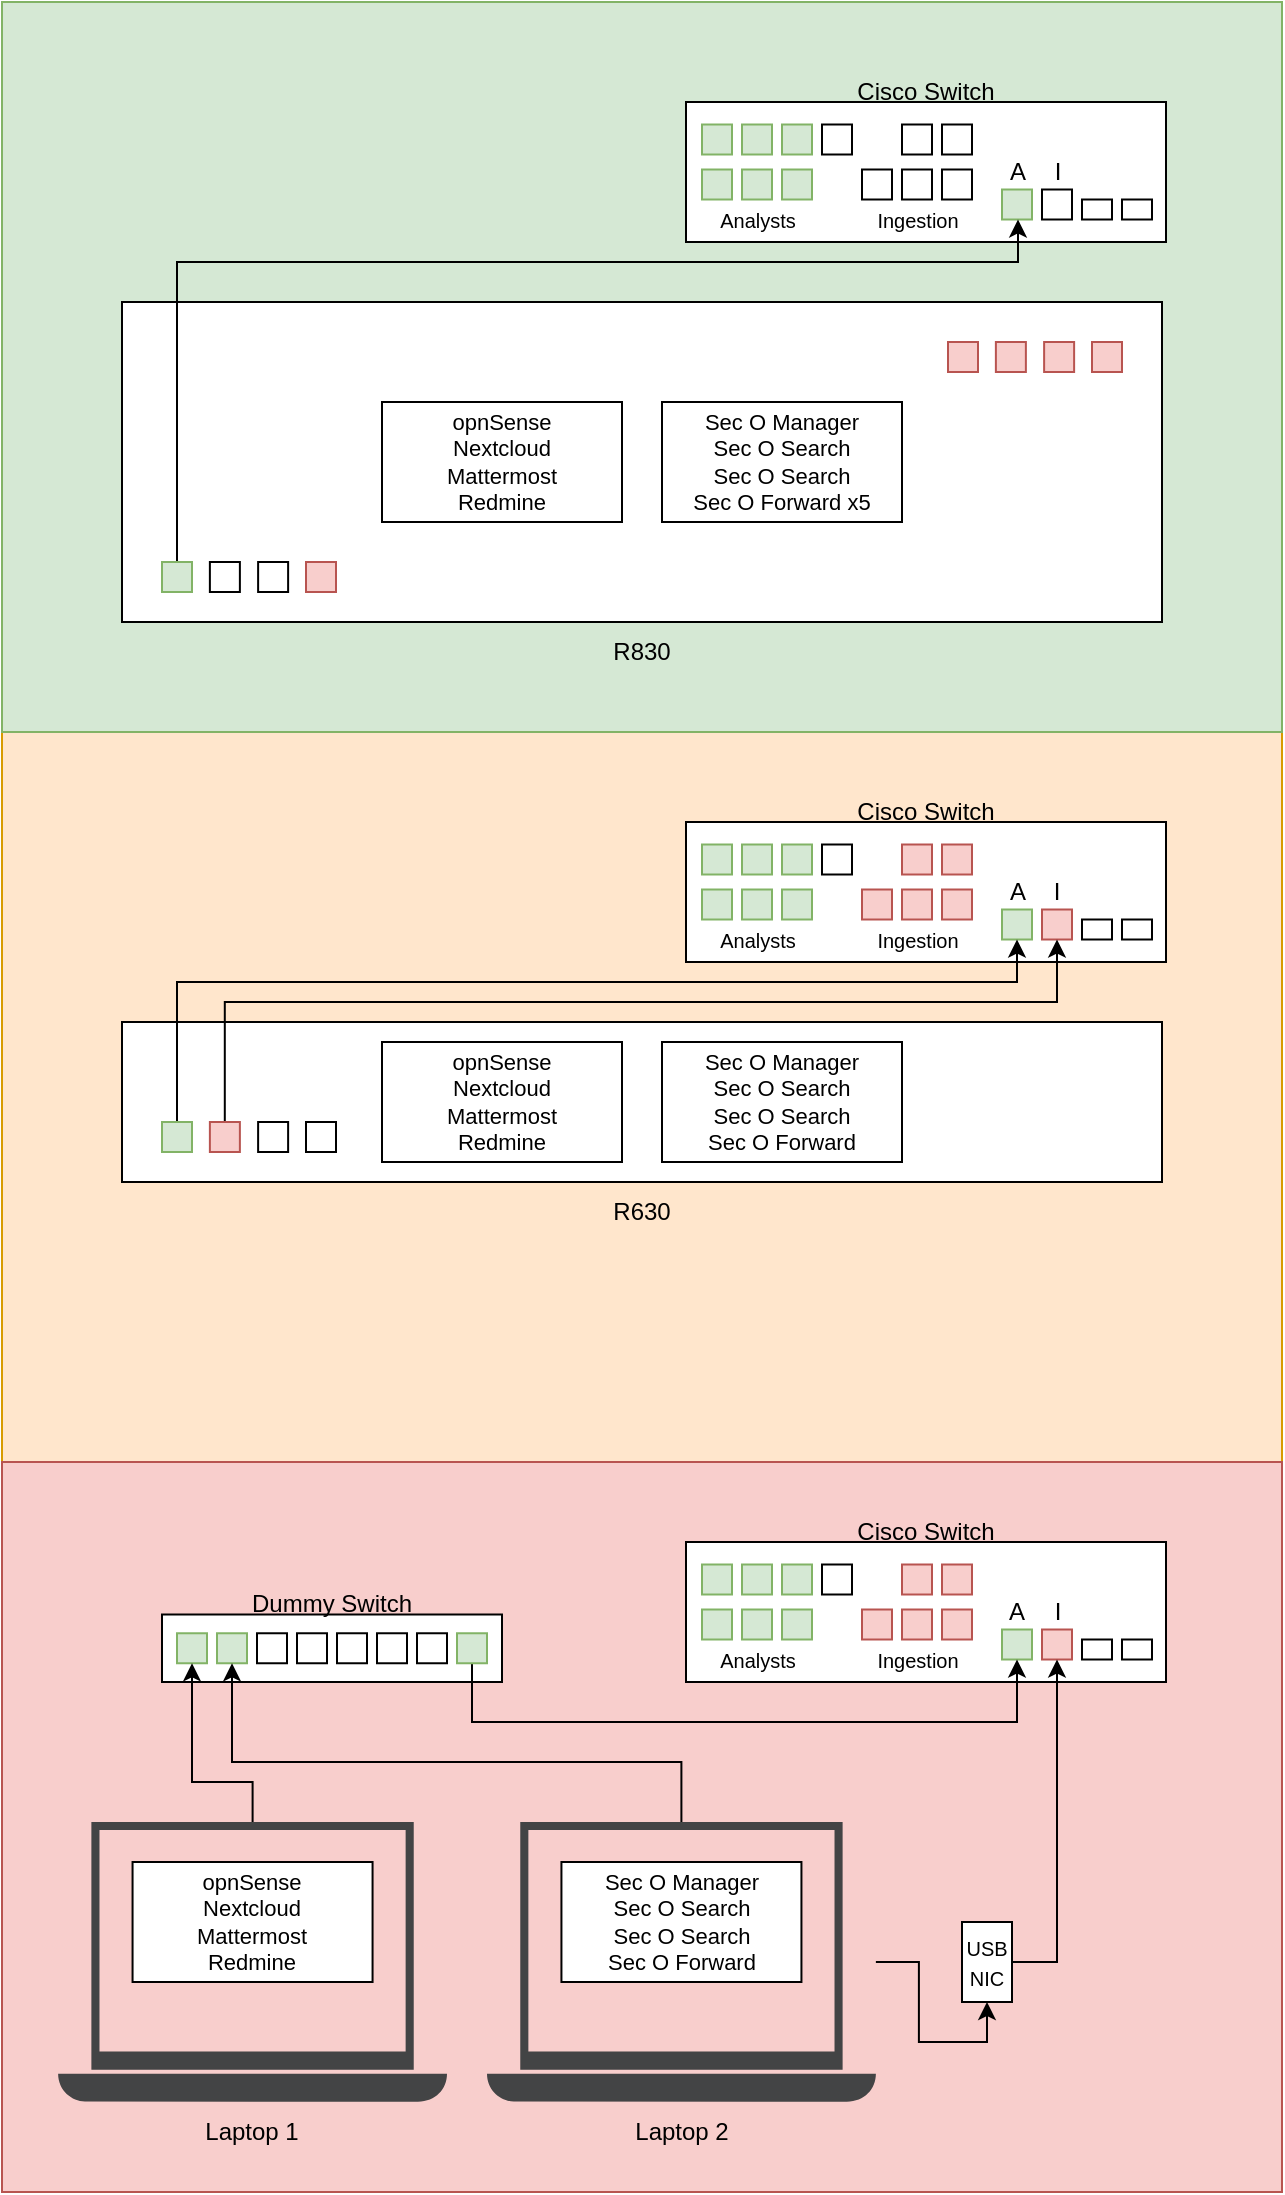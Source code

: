 <mxfile version="22.1.4" type="device">
  <diagram name="Page-1" id="0xaqFuu1FLNw21isrRss">
    <mxGraphModel dx="1434" dy="1548" grid="1" gridSize="10" guides="1" tooltips="1" connect="1" arrows="1" fold="1" page="0" pageScale="1" pageWidth="850" pageHeight="1100" math="0" shadow="0">
      <root>
        <mxCell id="0" />
        <mxCell id="1" parent="0" />
        <mxCell id="2_6bNCuFECE9xtnycLQh-4" value="" style="rounded=0;whiteSpace=wrap;html=1;fillColor=#ffe6cc;strokeColor=#d79b00;" vertex="1" parent="1">
          <mxGeometry x="60" y="-265" width="640" height="365" as="geometry" />
        </mxCell>
        <mxCell id="2_6bNCuFECE9xtnycLQh-5" value="" style="rounded=0;whiteSpace=wrap;html=1;fillColor=#f8cecc;strokeColor=#b85450;" vertex="1" parent="1">
          <mxGeometry x="60" y="100" width="640" height="365" as="geometry" />
        </mxCell>
        <mxCell id="2_6bNCuFECE9xtnycLQh-1" value="" style="rounded=0;whiteSpace=wrap;html=1;fillColor=#d5e8d4;strokeColor=#82b366;" vertex="1" parent="1">
          <mxGeometry x="60" y="-630" width="640" height="365" as="geometry" />
        </mxCell>
        <mxCell id="Hib1V2TqkYddtpertsbL-1" value="" style="rounded=0;whiteSpace=wrap;html=1;" parent="1" vertex="1">
          <mxGeometry x="402" y="140" width="240" height="70" as="geometry" />
        </mxCell>
        <mxCell id="Hib1V2TqkYddtpertsbL-2" value="" style="whiteSpace=wrap;html=1;aspect=fixed;fillColor=#d5e8d4;strokeColor=#82b366;" parent="1" vertex="1">
          <mxGeometry x="410" y="151.25" width="15" height="15" as="geometry" />
        </mxCell>
        <mxCell id="Hib1V2TqkYddtpertsbL-6" value="" style="rounded=0;whiteSpace=wrap;html=1;" parent="1" vertex="1">
          <mxGeometry x="600" y="188.75" width="15" height="10" as="geometry" />
        </mxCell>
        <mxCell id="Hib1V2TqkYddtpertsbL-10" value="" style="rounded=0;whiteSpace=wrap;html=1;" parent="1" vertex="1">
          <mxGeometry x="620" y="188.75" width="15" height="10" as="geometry" />
        </mxCell>
        <mxCell id="Hib1V2TqkYddtpertsbL-11" value="" style="whiteSpace=wrap;html=1;aspect=fixed;fillColor=#d5e8d4;strokeColor=#82b366;" parent="1" vertex="1">
          <mxGeometry x="430" y="151.25" width="15" height="15" as="geometry" />
        </mxCell>
        <mxCell id="Hib1V2TqkYddtpertsbL-12" value="" style="whiteSpace=wrap;html=1;aspect=fixed;fillColor=#d5e8d4;strokeColor=#82b366;" parent="1" vertex="1">
          <mxGeometry x="450" y="151.25" width="15" height="15" as="geometry" />
        </mxCell>
        <mxCell id="Hib1V2TqkYddtpertsbL-13" value="" style="whiteSpace=wrap;html=1;aspect=fixed;fillColor=#f8cecc;strokeColor=#b85450;" parent="1" vertex="1">
          <mxGeometry x="530" y="151.25" width="15" height="15" as="geometry" />
        </mxCell>
        <mxCell id="Hib1V2TqkYddtpertsbL-15" value="" style="whiteSpace=wrap;html=1;aspect=fixed;fillColor=#f8cecc;strokeColor=#b85450;" parent="1" vertex="1">
          <mxGeometry x="510" y="151.25" width="15" height="15" as="geometry" />
        </mxCell>
        <mxCell id="Hib1V2TqkYddtpertsbL-16" value="" style="whiteSpace=wrap;html=1;aspect=fixed;fillColor=#d5e8d4;strokeColor=#82b366;" parent="1" vertex="1">
          <mxGeometry x="450" y="173.75" width="15" height="15" as="geometry" />
        </mxCell>
        <mxCell id="Hib1V2TqkYddtpertsbL-17" value="" style="whiteSpace=wrap;html=1;aspect=fixed;fillColor=#d5e8d4;strokeColor=#82b366;" parent="1" vertex="1">
          <mxGeometry x="410" y="173.75" width="15" height="15" as="geometry" />
        </mxCell>
        <mxCell id="Hib1V2TqkYddtpertsbL-18" value="" style="whiteSpace=wrap;html=1;aspect=fixed;fillColor=#d5e8d4;strokeColor=#82b366;" parent="1" vertex="1">
          <mxGeometry x="430" y="173.75" width="15" height="15" as="geometry" />
        </mxCell>
        <mxCell id="Hib1V2TqkYddtpertsbL-19" value="" style="whiteSpace=wrap;html=1;aspect=fixed;fillColor=#f8cecc;strokeColor=#b85450;" parent="1" vertex="1">
          <mxGeometry x="530" y="173.75" width="15" height="15" as="geometry" />
        </mxCell>
        <mxCell id="Hib1V2TqkYddtpertsbL-20" value="" style="whiteSpace=wrap;html=1;aspect=fixed;fillColor=#f8cecc;strokeColor=#b85450;" parent="1" vertex="1">
          <mxGeometry x="490" y="173.75" width="15" height="15" as="geometry" />
        </mxCell>
        <mxCell id="Hib1V2TqkYddtpertsbL-21" value="" style="whiteSpace=wrap;html=1;aspect=fixed;fillColor=#f8cecc;strokeColor=#b85450;" parent="1" vertex="1">
          <mxGeometry x="510" y="173.75" width="15" height="15" as="geometry" />
        </mxCell>
        <mxCell id="Hib1V2TqkYddtpertsbL-24" value="" style="whiteSpace=wrap;html=1;aspect=fixed;fillColor=#f8cecc;strokeColor=#b85450;" parent="1" vertex="1">
          <mxGeometry x="580" y="183.75" width="15" height="15" as="geometry" />
        </mxCell>
        <mxCell id="Hib1V2TqkYddtpertsbL-25" value="" style="whiteSpace=wrap;html=1;aspect=fixed;fillColor=#d5e8d4;strokeColor=#82b366;" parent="1" vertex="1">
          <mxGeometry x="560" y="183.75" width="15" height="15" as="geometry" />
        </mxCell>
        <mxCell id="Hib1V2TqkYddtpertsbL-45" style="edgeStyle=orthogonalEdgeStyle;rounded=0;orthogonalLoop=1;jettySize=auto;html=1;entryX=0.5;entryY=1;entryDx=0;entryDy=0;" parent="1" source="Hib1V2TqkYddtpertsbL-26" target="Hib1V2TqkYddtpertsbL-38" edge="1">
          <mxGeometry relative="1" as="geometry" />
        </mxCell>
        <mxCell id="Hib1V2TqkYddtpertsbL-26" value="" style="sketch=0;pointerEvents=1;shadow=0;dashed=0;html=1;strokeColor=none;fillColor=#434445;aspect=fixed;labelPosition=center;verticalLabelPosition=bottom;verticalAlign=top;align=center;outlineConnect=0;shape=mxgraph.vvd.laptop;" parent="1" vertex="1">
          <mxGeometry x="302.5" y="280" width="194.44" height="140" as="geometry" />
        </mxCell>
        <mxCell id="Hib1V2TqkYddtpertsbL-27" value="" style="sketch=0;pointerEvents=1;shadow=0;dashed=0;html=1;strokeColor=none;fillColor=#434445;aspect=fixed;labelPosition=center;verticalLabelPosition=bottom;verticalAlign=top;align=center;outlineConnect=0;shape=mxgraph.vvd.laptop;" parent="1" vertex="1">
          <mxGeometry x="88.06" y="280" width="194.44" height="140" as="geometry" />
        </mxCell>
        <mxCell id="Hib1V2TqkYddtpertsbL-28" value="" style="rounded=0;whiteSpace=wrap;html=1;" parent="1" vertex="1">
          <mxGeometry x="140" y="176.25" width="170" height="33.75" as="geometry" />
        </mxCell>
        <mxCell id="Hib1V2TqkYddtpertsbL-29" value="" style="whiteSpace=wrap;html=1;aspect=fixed;fillColor=#d5e8d4;strokeColor=#82b366;" parent="1" vertex="1">
          <mxGeometry x="147.5" y="185.63" width="15" height="15" as="geometry" />
        </mxCell>
        <mxCell id="Hib1V2TqkYddtpertsbL-30" value="" style="whiteSpace=wrap;html=1;aspect=fixed;fillColor=#d5e8d4;strokeColor=#82b366;" parent="1" vertex="1">
          <mxGeometry x="167.5" y="185.63" width="15" height="15" as="geometry" />
        </mxCell>
        <mxCell id="Hib1V2TqkYddtpertsbL-31" value="" style="whiteSpace=wrap;html=1;aspect=fixed;" parent="1" vertex="1">
          <mxGeometry x="187.5" y="185.63" width="15" height="15" as="geometry" />
        </mxCell>
        <mxCell id="Hib1V2TqkYddtpertsbL-32" value="" style="whiteSpace=wrap;html=1;aspect=fixed;" parent="1" vertex="1">
          <mxGeometry x="207.5" y="185.63" width="15" height="15" as="geometry" />
        </mxCell>
        <mxCell id="Hib1V2TqkYddtpertsbL-33" value="" style="whiteSpace=wrap;html=1;aspect=fixed;" parent="1" vertex="1">
          <mxGeometry x="227.5" y="185.63" width="15" height="15" as="geometry" />
        </mxCell>
        <mxCell id="Hib1V2TqkYddtpertsbL-34" value="" style="whiteSpace=wrap;html=1;aspect=fixed;" parent="1" vertex="1">
          <mxGeometry x="247.5" y="185.63" width="15" height="15" as="geometry" />
        </mxCell>
        <mxCell id="Hib1V2TqkYddtpertsbL-35" value="" style="whiteSpace=wrap;html=1;aspect=fixed;" parent="1" vertex="1">
          <mxGeometry x="267.5" y="185.63" width="15" height="15" as="geometry" />
        </mxCell>
        <mxCell id="Hib1V2TqkYddtpertsbL-53" style="edgeStyle=orthogonalEdgeStyle;rounded=0;orthogonalLoop=1;jettySize=auto;html=1;entryX=0.5;entryY=1;entryDx=0;entryDy=0;" parent="1" source="Hib1V2TqkYddtpertsbL-36" target="Hib1V2TqkYddtpertsbL-25" edge="1">
          <mxGeometry relative="1" as="geometry">
            <Array as="points">
              <mxPoint x="295" y="230" />
              <mxPoint x="568" y="230" />
            </Array>
          </mxGeometry>
        </mxCell>
        <mxCell id="Hib1V2TqkYddtpertsbL-36" value="" style="whiteSpace=wrap;html=1;aspect=fixed;fillColor=#d5e8d4;strokeColor=#82b366;" parent="1" vertex="1">
          <mxGeometry x="287.5" y="185.63" width="15" height="15" as="geometry" />
        </mxCell>
        <mxCell id="Hib1V2TqkYddtpertsbL-46" style="edgeStyle=orthogonalEdgeStyle;rounded=0;orthogonalLoop=1;jettySize=auto;html=1;entryX=0.5;entryY=1;entryDx=0;entryDy=0;" parent="1" source="Hib1V2TqkYddtpertsbL-38" target="Hib1V2TqkYddtpertsbL-24" edge="1">
          <mxGeometry relative="1" as="geometry" />
        </mxCell>
        <mxCell id="Hib1V2TqkYddtpertsbL-38" value="&lt;font style=&quot;font-size: 10px;&quot;&gt;USB NIC&lt;/font&gt;" style="rounded=0;whiteSpace=wrap;html=1;" parent="1" vertex="1">
          <mxGeometry x="540" y="330" width="25" height="40" as="geometry" />
        </mxCell>
        <mxCell id="Hib1V2TqkYddtpertsbL-51" style="edgeStyle=orthogonalEdgeStyle;rounded=0;orthogonalLoop=1;jettySize=auto;html=1;entryX=0.5;entryY=1;entryDx=0;entryDy=0;" parent="1" source="Hib1V2TqkYddtpertsbL-27" target="Hib1V2TqkYddtpertsbL-29" edge="1">
          <mxGeometry relative="1" as="geometry">
            <Array as="points">
              <mxPoint x="185" y="260" />
              <mxPoint x="155" y="260" />
            </Array>
          </mxGeometry>
        </mxCell>
        <mxCell id="Hib1V2TqkYddtpertsbL-52" style="edgeStyle=orthogonalEdgeStyle;rounded=0;orthogonalLoop=1;jettySize=auto;html=1;entryX=0.5;entryY=1;entryDx=0;entryDy=0;" parent="1" source="Hib1V2TqkYddtpertsbL-26" target="Hib1V2TqkYddtpertsbL-30" edge="1">
          <mxGeometry relative="1" as="geometry">
            <Array as="points">
              <mxPoint x="400" y="250" />
              <mxPoint x="175" y="250" />
            </Array>
          </mxGeometry>
        </mxCell>
        <mxCell id="Hib1V2TqkYddtpertsbL-54" value="" style="whiteSpace=wrap;html=1;aspect=fixed;" parent="1" vertex="1">
          <mxGeometry x="470" y="151.25" width="15" height="15" as="geometry" />
        </mxCell>
        <mxCell id="Hib1V2TqkYddtpertsbL-55" value="&lt;div style=&quot;font-size: 11px;&quot;&gt;&lt;font style=&quot;font-size: 11px;&quot;&gt;opnSense&lt;/font&gt;&lt;/div&gt;&lt;div style=&quot;font-size: 11px;&quot;&gt;&lt;font style=&quot;font-size: 11px;&quot;&gt;Nextcloud&lt;/font&gt;&lt;/div&gt;&lt;div style=&quot;font-size: 11px;&quot;&gt;&lt;font style=&quot;font-size: 11px;&quot;&gt;Mattermost&lt;/font&gt;&lt;/div&gt;&lt;div style=&quot;font-size: 11px;&quot;&gt;&lt;font style=&quot;font-size: 11px;&quot;&gt;Redmine&lt;br&gt;&lt;/font&gt;&lt;/div&gt;" style="rounded=0;whiteSpace=wrap;html=1;" parent="1" vertex="1">
          <mxGeometry x="125.28" y="300" width="120" height="60" as="geometry" />
        </mxCell>
        <mxCell id="Hib1V2TqkYddtpertsbL-56" value="&lt;div style=&quot;font-size: 11px;&quot;&gt;&lt;font style=&quot;font-size: 11px;&quot;&gt;Sec O Manager&lt;/font&gt;&lt;/div&gt;&lt;div style=&quot;font-size: 11px;&quot;&gt;&lt;font style=&quot;font-size: 11px;&quot;&gt;Sec O Search&lt;/font&gt;&lt;/div&gt;&lt;div style=&quot;font-size: 11px;&quot;&gt;&lt;font style=&quot;font-size: 11px;&quot;&gt;Sec O Search&lt;/font&gt;&lt;/div&gt;&lt;div style=&quot;font-size: 11px;&quot;&gt;&lt;font style=&quot;font-size: 11px;&quot;&gt;Sec O Forward&lt;font style=&quot;font-size: 11px;&quot;&gt;&lt;br&gt;&lt;/font&gt;&lt;/font&gt;&lt;/div&gt;" style="rounded=0;whiteSpace=wrap;html=1;" parent="1" vertex="1">
          <mxGeometry x="339.72" y="300" width="120" height="60" as="geometry" />
        </mxCell>
        <mxCell id="Hib1V2TqkYddtpertsbL-59" value="Cisco Switch" style="text;html=1;strokeColor=none;fillColor=none;align=center;verticalAlign=middle;whiteSpace=wrap;rounded=0;" parent="1" vertex="1">
          <mxGeometry x="473" y="120" width="98" height="30" as="geometry" />
        </mxCell>
        <mxCell id="Hib1V2TqkYddtpertsbL-60" value="Dummy Switch" style="text;html=1;strokeColor=none;fillColor=none;align=center;verticalAlign=middle;whiteSpace=wrap;rounded=0;" parent="1" vertex="1">
          <mxGeometry x="176" y="155.63" width="98" height="30" as="geometry" />
        </mxCell>
        <mxCell id="Hib1V2TqkYddtpertsbL-61" value="Laptop 1" style="text;html=1;strokeColor=none;fillColor=none;align=center;verticalAlign=middle;whiteSpace=wrap;rounded=0;" parent="1" vertex="1">
          <mxGeometry x="136.28" y="420" width="98" height="30" as="geometry" />
        </mxCell>
        <mxCell id="Hib1V2TqkYddtpertsbL-62" value="Laptop 2" style="text;html=1;strokeColor=none;fillColor=none;align=center;verticalAlign=middle;whiteSpace=wrap;rounded=0;" parent="1" vertex="1">
          <mxGeometry x="350.72" y="420" width="98" height="30" as="geometry" />
        </mxCell>
        <mxCell id="Hib1V2TqkYddtpertsbL-63" value="&lt;font style=&quot;font-size: 10px;&quot;&gt;Analysts&lt;/font&gt;" style="text;html=1;strokeColor=none;fillColor=none;align=center;verticalAlign=middle;whiteSpace=wrap;rounded=0;" parent="1" vertex="1">
          <mxGeometry x="388.5" y="183.75" width="98" height="30" as="geometry" />
        </mxCell>
        <mxCell id="Hib1V2TqkYddtpertsbL-64" value="&lt;font style=&quot;font-size: 10px;&quot;&gt;Ingestion&lt;/font&gt;" style="text;html=1;align=center;verticalAlign=middle;whiteSpace=wrap;rounded=0;" parent="1" vertex="1">
          <mxGeometry x="468.5" y="183.75" width="98" height="30" as="geometry" />
        </mxCell>
        <mxCell id="Hib1V2TqkYddtpertsbL-65" value="A" style="text;html=1;strokeColor=none;fillColor=none;align=center;verticalAlign=middle;whiteSpace=wrap;rounded=0;" parent="1" vertex="1">
          <mxGeometry x="559.25" y="165" width="16.5" height="20" as="geometry" />
        </mxCell>
        <mxCell id="Hib1V2TqkYddtpertsbL-66" value="I" style="text;html=1;strokeColor=none;fillColor=none;align=center;verticalAlign=middle;whiteSpace=wrap;rounded=0;" parent="1" vertex="1">
          <mxGeometry x="578.34" y="165" width="20.44" height="20" as="geometry" />
        </mxCell>
        <mxCell id="Hib1V2TqkYddtpertsbL-68" value="" style="rounded=0;whiteSpace=wrap;html=1;" parent="1" vertex="1">
          <mxGeometry x="402" y="-220" width="240" height="70" as="geometry" />
        </mxCell>
        <mxCell id="Hib1V2TqkYddtpertsbL-69" value="" style="whiteSpace=wrap;html=1;aspect=fixed;fillColor=#d5e8d4;strokeColor=#82b366;" parent="1" vertex="1">
          <mxGeometry x="410" y="-208.75" width="15" height="15" as="geometry" />
        </mxCell>
        <mxCell id="Hib1V2TqkYddtpertsbL-70" value="" style="rounded=0;whiteSpace=wrap;html=1;" parent="1" vertex="1">
          <mxGeometry x="600" y="-171.25" width="15" height="10" as="geometry" />
        </mxCell>
        <mxCell id="Hib1V2TqkYddtpertsbL-71" value="" style="rounded=0;whiteSpace=wrap;html=1;" parent="1" vertex="1">
          <mxGeometry x="620" y="-171.25" width="15" height="10" as="geometry" />
        </mxCell>
        <mxCell id="Hib1V2TqkYddtpertsbL-72" value="" style="whiteSpace=wrap;html=1;aspect=fixed;fillColor=#d5e8d4;strokeColor=#82b366;" parent="1" vertex="1">
          <mxGeometry x="430" y="-208.75" width="15" height="15" as="geometry" />
        </mxCell>
        <mxCell id="Hib1V2TqkYddtpertsbL-73" value="" style="whiteSpace=wrap;html=1;aspect=fixed;fillColor=#d5e8d4;strokeColor=#82b366;" parent="1" vertex="1">
          <mxGeometry x="450" y="-208.75" width="15" height="15" as="geometry" />
        </mxCell>
        <mxCell id="Hib1V2TqkYddtpertsbL-74" value="" style="whiteSpace=wrap;html=1;aspect=fixed;fillColor=#f8cecc;strokeColor=#b85450;" parent="1" vertex="1">
          <mxGeometry x="530" y="-208.75" width="15" height="15" as="geometry" />
        </mxCell>
        <mxCell id="Hib1V2TqkYddtpertsbL-75" value="" style="whiteSpace=wrap;html=1;aspect=fixed;fillColor=#f8cecc;strokeColor=#b85450;" parent="1" vertex="1">
          <mxGeometry x="510" y="-208.75" width="15" height="15" as="geometry" />
        </mxCell>
        <mxCell id="Hib1V2TqkYddtpertsbL-76" value="" style="whiteSpace=wrap;html=1;aspect=fixed;fillColor=#d5e8d4;strokeColor=#82b366;" parent="1" vertex="1">
          <mxGeometry x="450" y="-186.25" width="15" height="15" as="geometry" />
        </mxCell>
        <mxCell id="Hib1V2TqkYddtpertsbL-77" value="" style="whiteSpace=wrap;html=1;aspect=fixed;fillColor=#d5e8d4;strokeColor=#82b366;" parent="1" vertex="1">
          <mxGeometry x="410" y="-186.25" width="15" height="15" as="geometry" />
        </mxCell>
        <mxCell id="Hib1V2TqkYddtpertsbL-78" value="" style="whiteSpace=wrap;html=1;aspect=fixed;fillColor=#d5e8d4;strokeColor=#82b366;" parent="1" vertex="1">
          <mxGeometry x="430" y="-186.25" width="15" height="15" as="geometry" />
        </mxCell>
        <mxCell id="Hib1V2TqkYddtpertsbL-79" value="" style="whiteSpace=wrap;html=1;aspect=fixed;fillColor=#f8cecc;strokeColor=#b85450;" parent="1" vertex="1">
          <mxGeometry x="530" y="-186.25" width="15" height="15" as="geometry" />
        </mxCell>
        <mxCell id="Hib1V2TqkYddtpertsbL-80" value="" style="whiteSpace=wrap;html=1;aspect=fixed;fillColor=#f8cecc;strokeColor=#b85450;" parent="1" vertex="1">
          <mxGeometry x="490" y="-186.25" width="15" height="15" as="geometry" />
        </mxCell>
        <mxCell id="Hib1V2TqkYddtpertsbL-81" value="" style="whiteSpace=wrap;html=1;aspect=fixed;fillColor=#f8cecc;strokeColor=#b85450;" parent="1" vertex="1">
          <mxGeometry x="510" y="-186.25" width="15" height="15" as="geometry" />
        </mxCell>
        <mxCell id="Hib1V2TqkYddtpertsbL-82" value="" style="whiteSpace=wrap;html=1;aspect=fixed;fillColor=#f8cecc;strokeColor=#b85450;" parent="1" vertex="1">
          <mxGeometry x="580" y="-176.25" width="15" height="15" as="geometry" />
        </mxCell>
        <mxCell id="Hib1V2TqkYddtpertsbL-83" value="" style="whiteSpace=wrap;html=1;aspect=fixed;fillColor=#d5e8d4;strokeColor=#82b366;" parent="1" vertex="1">
          <mxGeometry x="560" y="-176.25" width="15" height="15" as="geometry" />
        </mxCell>
        <mxCell id="Hib1V2TqkYddtpertsbL-84" value="" style="whiteSpace=wrap;html=1;aspect=fixed;" parent="1" vertex="1">
          <mxGeometry x="470" y="-208.75" width="15" height="15" as="geometry" />
        </mxCell>
        <mxCell id="Hib1V2TqkYddtpertsbL-85" value="Cisco Switch" style="text;html=1;strokeColor=none;fillColor=none;align=center;verticalAlign=middle;whiteSpace=wrap;rounded=0;" parent="1" vertex="1">
          <mxGeometry x="473" y="-240" width="98" height="30" as="geometry" />
        </mxCell>
        <mxCell id="Hib1V2TqkYddtpertsbL-86" value="&lt;font style=&quot;font-size: 10px;&quot;&gt;Analysts&lt;/font&gt;" style="text;html=1;strokeColor=none;fillColor=none;align=center;verticalAlign=middle;whiteSpace=wrap;rounded=0;" parent="1" vertex="1">
          <mxGeometry x="411.75" y="-176.25" width="51.5" height="30" as="geometry" />
        </mxCell>
        <mxCell id="Hib1V2TqkYddtpertsbL-87" value="&lt;font style=&quot;font-size: 10px;&quot;&gt;Ingestion&lt;/font&gt;" style="text;html=1;strokeColor=none;fillColor=none;align=center;verticalAlign=middle;whiteSpace=wrap;rounded=0;" parent="1" vertex="1">
          <mxGeometry x="491.75" y="-176.25" width="51.5" height="30" as="geometry" />
        </mxCell>
        <mxCell id="Hib1V2TqkYddtpertsbL-88" value="A" style="text;html=1;strokeColor=none;fillColor=none;align=center;verticalAlign=middle;whiteSpace=wrap;rounded=0;" parent="1" vertex="1">
          <mxGeometry x="556.75" y="-195" width="21.5" height="20" as="geometry" />
        </mxCell>
        <mxCell id="Hib1V2TqkYddtpertsbL-89" value="I" style="text;html=1;strokeColor=none;fillColor=none;align=center;verticalAlign=middle;whiteSpace=wrap;rounded=0;" parent="1" vertex="1">
          <mxGeometry x="579.25" y="-195" width="16.5" height="20" as="geometry" />
        </mxCell>
        <mxCell id="Hib1V2TqkYddtpertsbL-90" value="" style="rounded=0;whiteSpace=wrap;html=1;" parent="1" vertex="1">
          <mxGeometry x="402" y="-580" width="240" height="70" as="geometry" />
        </mxCell>
        <mxCell id="Hib1V2TqkYddtpertsbL-91" value="" style="whiteSpace=wrap;html=1;aspect=fixed;fillColor=#d5e8d4;strokeColor=#82b366;" parent="1" vertex="1">
          <mxGeometry x="410" y="-568.75" width="15" height="15" as="geometry" />
        </mxCell>
        <mxCell id="Hib1V2TqkYddtpertsbL-92" value="" style="rounded=0;whiteSpace=wrap;html=1;" parent="1" vertex="1">
          <mxGeometry x="600" y="-531.25" width="15" height="10" as="geometry" />
        </mxCell>
        <mxCell id="Hib1V2TqkYddtpertsbL-93" value="" style="rounded=0;whiteSpace=wrap;html=1;" parent="1" vertex="1">
          <mxGeometry x="620" y="-531.25" width="15" height="10" as="geometry" />
        </mxCell>
        <mxCell id="Hib1V2TqkYddtpertsbL-94" value="" style="whiteSpace=wrap;html=1;aspect=fixed;fillColor=#d5e8d4;strokeColor=#82b366;" parent="1" vertex="1">
          <mxGeometry x="430" y="-568.75" width="15" height="15" as="geometry" />
        </mxCell>
        <mxCell id="Hib1V2TqkYddtpertsbL-95" value="" style="whiteSpace=wrap;html=1;aspect=fixed;fillColor=#d5e8d4;strokeColor=#82b366;" parent="1" vertex="1">
          <mxGeometry x="450" y="-568.75" width="15" height="15" as="geometry" />
        </mxCell>
        <mxCell id="Hib1V2TqkYddtpertsbL-96" value="" style="whiteSpace=wrap;html=1;aspect=fixed;" parent="1" vertex="1">
          <mxGeometry x="530" y="-568.75" width="15" height="15" as="geometry" />
        </mxCell>
        <mxCell id="Hib1V2TqkYddtpertsbL-97" value="" style="whiteSpace=wrap;html=1;aspect=fixed;" parent="1" vertex="1">
          <mxGeometry x="510" y="-568.75" width="15" height="15" as="geometry" />
        </mxCell>
        <mxCell id="Hib1V2TqkYddtpertsbL-98" value="" style="whiteSpace=wrap;html=1;aspect=fixed;fillColor=#d5e8d4;strokeColor=#82b366;" parent="1" vertex="1">
          <mxGeometry x="450" y="-546.25" width="15" height="15" as="geometry" />
        </mxCell>
        <mxCell id="Hib1V2TqkYddtpertsbL-99" value="" style="whiteSpace=wrap;html=1;aspect=fixed;fillColor=#d5e8d4;strokeColor=#82b366;" parent="1" vertex="1">
          <mxGeometry x="410" y="-546.25" width="15" height="15" as="geometry" />
        </mxCell>
        <mxCell id="Hib1V2TqkYddtpertsbL-100" value="" style="whiteSpace=wrap;html=1;aspect=fixed;fillColor=#d5e8d4;strokeColor=#82b366;" parent="1" vertex="1">
          <mxGeometry x="430" y="-546.25" width="15" height="15" as="geometry" />
        </mxCell>
        <mxCell id="Hib1V2TqkYddtpertsbL-101" value="" style="whiteSpace=wrap;html=1;aspect=fixed;" parent="1" vertex="1">
          <mxGeometry x="530" y="-546.25" width="15" height="15" as="geometry" />
        </mxCell>
        <mxCell id="Hib1V2TqkYddtpertsbL-102" value="" style="whiteSpace=wrap;html=1;aspect=fixed;" parent="1" vertex="1">
          <mxGeometry x="490" y="-546.25" width="15" height="15" as="geometry" />
        </mxCell>
        <mxCell id="Hib1V2TqkYddtpertsbL-103" value="" style="whiteSpace=wrap;html=1;aspect=fixed;" parent="1" vertex="1">
          <mxGeometry x="510" y="-546.25" width="15" height="15" as="geometry" />
        </mxCell>
        <mxCell id="Hib1V2TqkYddtpertsbL-104" value="" style="whiteSpace=wrap;html=1;aspect=fixed;" parent="1" vertex="1">
          <mxGeometry x="580" y="-536.25" width="15" height="15" as="geometry" />
        </mxCell>
        <mxCell id="Hib1V2TqkYddtpertsbL-105" value="" style="whiteSpace=wrap;html=1;aspect=fixed;fillColor=#d5e8d4;strokeColor=#82b366;" parent="1" vertex="1">
          <mxGeometry x="560" y="-536.25" width="15" height="15" as="geometry" />
        </mxCell>
        <mxCell id="Hib1V2TqkYddtpertsbL-106" value="" style="whiteSpace=wrap;html=1;aspect=fixed;" parent="1" vertex="1">
          <mxGeometry x="470" y="-568.75" width="15" height="15" as="geometry" />
        </mxCell>
        <mxCell id="Hib1V2TqkYddtpertsbL-107" value="Cisco Switch" style="text;html=1;strokeColor=none;fillColor=none;align=center;verticalAlign=middle;whiteSpace=wrap;rounded=0;" parent="1" vertex="1">
          <mxGeometry x="473" y="-600" width="98" height="30" as="geometry" />
        </mxCell>
        <mxCell id="Hib1V2TqkYddtpertsbL-108" value="&lt;font style=&quot;font-size: 10px;&quot;&gt;Analysts&lt;/font&gt;" style="text;html=1;strokeColor=none;fillColor=none;align=center;verticalAlign=middle;whiteSpace=wrap;rounded=0;" parent="1" vertex="1">
          <mxGeometry x="411.75" y="-536.25" width="51.5" height="30" as="geometry" />
        </mxCell>
        <mxCell id="Hib1V2TqkYddtpertsbL-109" value="&lt;font style=&quot;font-size: 10px;&quot;&gt;Ingestion&lt;/font&gt;" style="text;html=1;strokeColor=none;fillColor=none;align=center;verticalAlign=middle;whiteSpace=wrap;rounded=0;" parent="1" vertex="1">
          <mxGeometry x="491.75" y="-536.25" width="51.5" height="30" as="geometry" />
        </mxCell>
        <mxCell id="Hib1V2TqkYddtpertsbL-110" value="A" style="text;html=1;strokeColor=none;fillColor=none;align=center;verticalAlign=middle;whiteSpace=wrap;rounded=0;" parent="1" vertex="1">
          <mxGeometry x="518.5" y="-560" width="98" height="30" as="geometry" />
        </mxCell>
        <mxCell id="Hib1V2TqkYddtpertsbL-111" value="I" style="text;html=1;strokeColor=none;fillColor=none;align=center;verticalAlign=middle;whiteSpace=wrap;rounded=0;" parent="1" vertex="1">
          <mxGeometry x="538.5" y="-560" width="98" height="30" as="geometry" />
        </mxCell>
        <mxCell id="Hib1V2TqkYddtpertsbL-112" value="" style="rounded=0;whiteSpace=wrap;html=1;" parent="1" vertex="1">
          <mxGeometry x="120" y="-480" width="520" height="160" as="geometry" />
        </mxCell>
        <mxCell id="Hib1V2TqkYddtpertsbL-113" value="" style="rounded=0;whiteSpace=wrap;html=1;" parent="1" vertex="1">
          <mxGeometry x="120" y="-120" width="520" height="80" as="geometry" />
        </mxCell>
        <mxCell id="Hib1V2TqkYddtpertsbL-114" value="R630" style="text;html=1;strokeColor=none;fillColor=none;align=center;verticalAlign=middle;whiteSpace=wrap;rounded=0;" parent="1" vertex="1">
          <mxGeometry x="331" y="-40" width="98" height="30" as="geometry" />
        </mxCell>
        <mxCell id="Hib1V2TqkYddtpertsbL-115" value="R830" style="text;html=1;strokeColor=none;fillColor=none;align=center;verticalAlign=middle;whiteSpace=wrap;rounded=0;" parent="1" vertex="1">
          <mxGeometry x="331" y="-320" width="98" height="30" as="geometry" />
        </mxCell>
        <mxCell id="Hib1V2TqkYddtpertsbL-116" value="" style="whiteSpace=wrap;html=1;aspect=fixed;fillColor=#f8cecc;strokeColor=#b85450;" parent="1" vertex="1">
          <mxGeometry x="533" y="-460" width="15" height="15" as="geometry" />
        </mxCell>
        <mxCell id="Hib1V2TqkYddtpertsbL-117" value="" style="whiteSpace=wrap;html=1;aspect=fixed;fillColor=#f8cecc;strokeColor=#b85450;" parent="1" vertex="1">
          <mxGeometry x="556.94" y="-460" width="15" height="15" as="geometry" />
        </mxCell>
        <mxCell id="Hib1V2TqkYddtpertsbL-118" value="" style="whiteSpace=wrap;html=1;aspect=fixed;fillColor=#f8cecc;strokeColor=#b85450;" parent="1" vertex="1">
          <mxGeometry x="605" y="-460" width="15" height="15" as="geometry" />
        </mxCell>
        <mxCell id="Hib1V2TqkYddtpertsbL-119" value="" style="whiteSpace=wrap;html=1;aspect=fixed;fillColor=#f8cecc;strokeColor=#b85450;" parent="1" vertex="1">
          <mxGeometry x="581.06" y="-460" width="15" height="15" as="geometry" />
        </mxCell>
        <mxCell id="Hib1V2TqkYddtpertsbL-120" value="" style="whiteSpace=wrap;html=1;aspect=fixed;fillColor=#f8cecc;strokeColor=#b85450;" parent="1" vertex="1">
          <mxGeometry x="212" y="-350" width="15" height="15" as="geometry" />
        </mxCell>
        <mxCell id="Hib1V2TqkYddtpertsbL-121" value="" style="whiteSpace=wrap;html=1;aspect=fixed;" parent="1" vertex="1">
          <mxGeometry x="188.06" y="-350" width="15" height="15" as="geometry" />
        </mxCell>
        <mxCell id="Hib1V2TqkYddtpertsbL-122" value="" style="whiteSpace=wrap;html=1;aspect=fixed;" parent="1" vertex="1">
          <mxGeometry x="163.94" y="-350" width="15" height="15" as="geometry" />
        </mxCell>
        <mxCell id="Hib1V2TqkYddtpertsbL-136" style="edgeStyle=orthogonalEdgeStyle;rounded=0;orthogonalLoop=1;jettySize=auto;html=1;" parent="1" source="Hib1V2TqkYddtpertsbL-123" target="Hib1V2TqkYddtpertsbL-105" edge="1">
          <mxGeometry relative="1" as="geometry">
            <Array as="points">
              <mxPoint x="148" y="-500" />
              <mxPoint x="568" y="-500" />
            </Array>
          </mxGeometry>
        </mxCell>
        <mxCell id="Hib1V2TqkYddtpertsbL-123" value="" style="whiteSpace=wrap;html=1;aspect=fixed;fillColor=#d5e8d4;strokeColor=#82b366;" parent="1" vertex="1">
          <mxGeometry x="140" y="-350" width="15" height="15" as="geometry" />
        </mxCell>
        <mxCell id="Hib1V2TqkYddtpertsbL-134" style="edgeStyle=orthogonalEdgeStyle;rounded=0;orthogonalLoop=1;jettySize=auto;html=1;entryX=0.5;entryY=1;entryDx=0;entryDy=0;" parent="1" source="Hib1V2TqkYddtpertsbL-124" target="Hib1V2TqkYddtpertsbL-83" edge="1">
          <mxGeometry relative="1" as="geometry">
            <Array as="points">
              <mxPoint x="148" y="-140" />
              <mxPoint x="568" y="-140" />
            </Array>
          </mxGeometry>
        </mxCell>
        <mxCell id="Hib1V2TqkYddtpertsbL-124" value="" style="whiteSpace=wrap;html=1;aspect=fixed;fillColor=#d5e8d4;strokeColor=#82b366;" parent="1" vertex="1">
          <mxGeometry x="140" y="-70" width="15" height="15" as="geometry" />
        </mxCell>
        <mxCell id="Hib1V2TqkYddtpertsbL-135" style="edgeStyle=orthogonalEdgeStyle;rounded=0;orthogonalLoop=1;jettySize=auto;html=1;entryX=0.5;entryY=1;entryDx=0;entryDy=0;" parent="1" source="Hib1V2TqkYddtpertsbL-125" target="Hib1V2TqkYddtpertsbL-82" edge="1">
          <mxGeometry relative="1" as="geometry">
            <Array as="points">
              <mxPoint x="171" y="-130" />
              <mxPoint x="588" y="-130" />
            </Array>
          </mxGeometry>
        </mxCell>
        <mxCell id="Hib1V2TqkYddtpertsbL-125" value="" style="whiteSpace=wrap;html=1;aspect=fixed;fillColor=#f8cecc;strokeColor=#b85450;" parent="1" vertex="1">
          <mxGeometry x="163.94" y="-70" width="15" height="15" as="geometry" />
        </mxCell>
        <mxCell id="Hib1V2TqkYddtpertsbL-126" value="" style="whiteSpace=wrap;html=1;aspect=fixed;" parent="1" vertex="1">
          <mxGeometry x="188.06" y="-70" width="15" height="15" as="geometry" />
        </mxCell>
        <mxCell id="Hib1V2TqkYddtpertsbL-127" value="" style="whiteSpace=wrap;html=1;aspect=fixed;" parent="1" vertex="1">
          <mxGeometry x="212" y="-70" width="15" height="15" as="geometry" />
        </mxCell>
        <mxCell id="Hib1V2TqkYddtpertsbL-129" value="&lt;div style=&quot;font-size: 11px;&quot;&gt;&lt;font style=&quot;font-size: 11px;&quot;&gt;opnSense&lt;/font&gt;&lt;/div&gt;&lt;div style=&quot;font-size: 11px;&quot;&gt;&lt;font style=&quot;font-size: 11px;&quot;&gt;Nextcloud&lt;/font&gt;&lt;/div&gt;&lt;div style=&quot;font-size: 11px;&quot;&gt;&lt;font style=&quot;font-size: 11px;&quot;&gt;Mattermost&lt;/font&gt;&lt;/div&gt;&lt;div style=&quot;font-size: 11px;&quot;&gt;&lt;font style=&quot;font-size: 11px;&quot;&gt;Redmine&lt;br&gt;&lt;/font&gt;&lt;/div&gt;" style="rounded=0;whiteSpace=wrap;html=1;" parent="1" vertex="1">
          <mxGeometry x="250" y="-110" width="120" height="60" as="geometry" />
        </mxCell>
        <mxCell id="Hib1V2TqkYddtpertsbL-130" value="&lt;div style=&quot;font-size: 11px;&quot;&gt;&lt;font style=&quot;font-size: 11px;&quot;&gt;Sec O Manager&lt;/font&gt;&lt;/div&gt;&lt;div style=&quot;font-size: 11px;&quot;&gt;&lt;font style=&quot;font-size: 11px;&quot;&gt;Sec O Search&lt;/font&gt;&lt;/div&gt;&lt;div style=&quot;font-size: 11px;&quot;&gt;&lt;font style=&quot;font-size: 11px;&quot;&gt;Sec O Search&lt;/font&gt;&lt;/div&gt;&lt;div style=&quot;font-size: 11px;&quot;&gt;&lt;font style=&quot;font-size: 11px;&quot;&gt;Sec O Forward&lt;font style=&quot;font-size: 11px;&quot;&gt;&lt;br&gt;&lt;/font&gt;&lt;/font&gt;&lt;/div&gt;" style="rounded=0;whiteSpace=wrap;html=1;" parent="1" vertex="1">
          <mxGeometry x="390" y="-110" width="120" height="60" as="geometry" />
        </mxCell>
        <mxCell id="Hib1V2TqkYddtpertsbL-131" value="&lt;div style=&quot;font-size: 11px;&quot;&gt;&lt;font style=&quot;font-size: 11px;&quot;&gt;Sec O Manager&lt;/font&gt;&lt;/div&gt;&lt;div style=&quot;font-size: 11px;&quot;&gt;&lt;font style=&quot;font-size: 11px;&quot;&gt;Sec O Search&lt;/font&gt;&lt;/div&gt;&lt;div style=&quot;font-size: 11px;&quot;&gt;&lt;font style=&quot;font-size: 11px;&quot;&gt;Sec O Search&lt;/font&gt;&lt;/div&gt;&lt;div style=&quot;font-size: 11px;&quot;&gt;&lt;font style=&quot;font-size: 11px;&quot;&gt;Sec O Forward x5&lt;font style=&quot;font-size: 11px;&quot;&gt;&lt;br&gt;&lt;/font&gt;&lt;/font&gt;&lt;/div&gt;" style="rounded=0;whiteSpace=wrap;html=1;" parent="1" vertex="1">
          <mxGeometry x="390" y="-430" width="120" height="60" as="geometry" />
        </mxCell>
        <mxCell id="Hib1V2TqkYddtpertsbL-132" value="&lt;div style=&quot;font-size: 11px;&quot;&gt;&lt;font style=&quot;font-size: 11px;&quot;&gt;opnSense&lt;/font&gt;&lt;/div&gt;&lt;div style=&quot;font-size: 11px;&quot;&gt;&lt;font style=&quot;font-size: 11px;&quot;&gt;Nextcloud&lt;/font&gt;&lt;/div&gt;&lt;div style=&quot;font-size: 11px;&quot;&gt;&lt;font style=&quot;font-size: 11px;&quot;&gt;Mattermost&lt;/font&gt;&lt;/div&gt;&lt;div style=&quot;font-size: 11px;&quot;&gt;&lt;font style=&quot;font-size: 11px;&quot;&gt;Redmine&lt;br&gt;&lt;/font&gt;&lt;/div&gt;" style="rounded=0;whiteSpace=wrap;html=1;" parent="1" vertex="1">
          <mxGeometry x="250" y="-430" width="120" height="60" as="geometry" />
        </mxCell>
      </root>
    </mxGraphModel>
  </diagram>
</mxfile>
